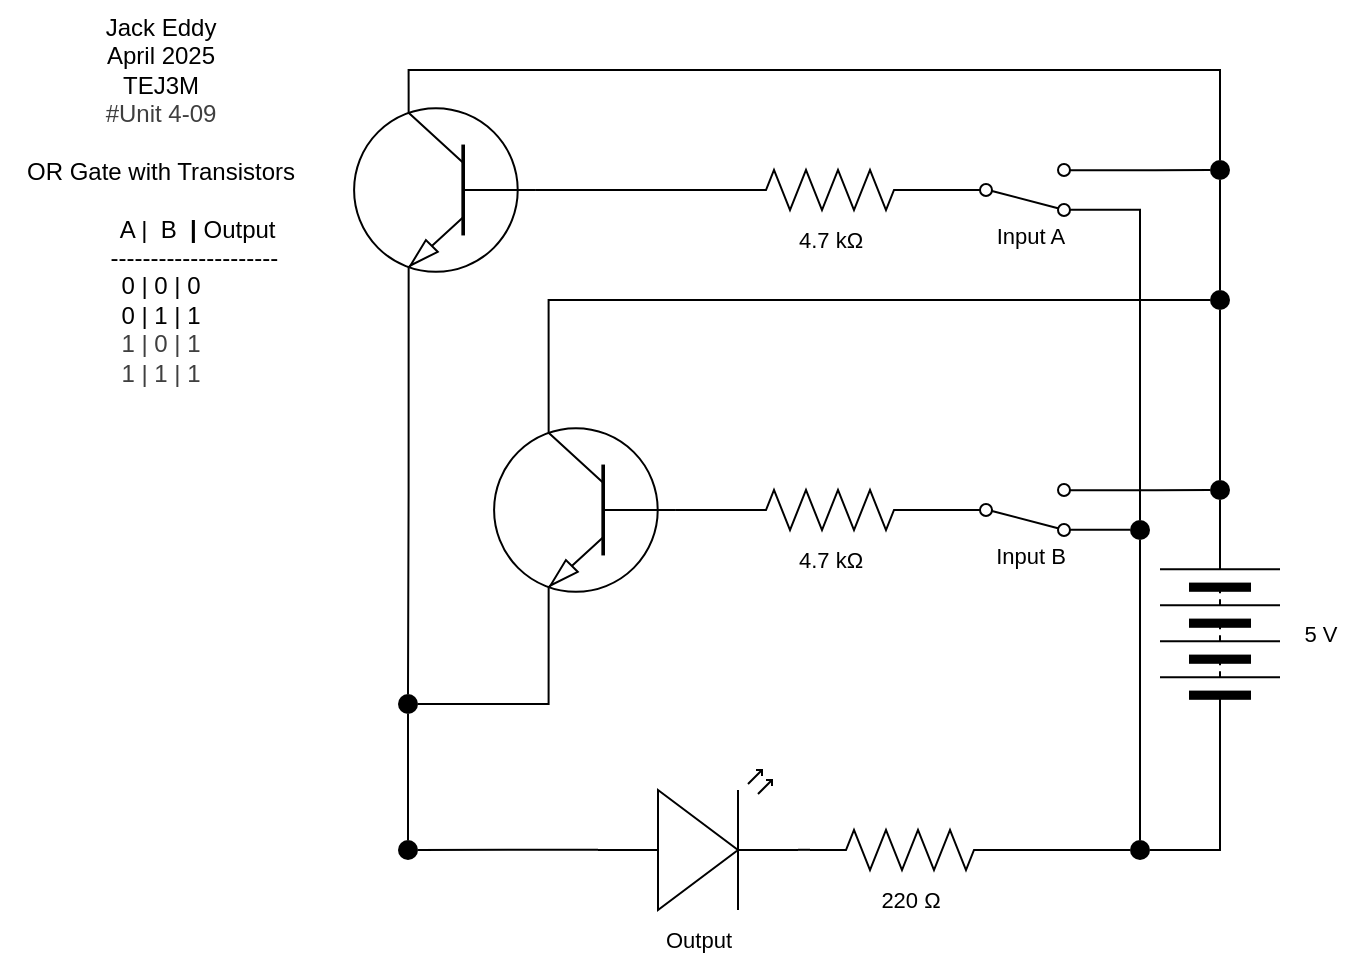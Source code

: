 <mxfile>
    <diagram id="W36Kckw_cQymW25SEzCn" name="Page-1">
        <mxGraphModel dx="579" dy="594" grid="1" gridSize="10" guides="1" tooltips="1" connect="1" arrows="1" fold="1" page="1" pageScale="1" pageWidth="827" pageHeight="1169" math="0" shadow="0">
            <root>
                <mxCell id="0"/>
                <mxCell id="1" parent="0"/>
                <mxCell id="45" style="edgeStyle=orthogonalEdgeStyle;shape=connector;rounded=0;html=1;exitX=0.7;exitY=1;exitDx=0;exitDy=0;exitPerimeter=0;entryX=1;entryY=0.5;entryDx=0;entryDy=0;strokeColor=default;align=center;verticalAlign=middle;fontFamily=Helvetica;fontSize=11;fontColor=default;labelBackgroundColor=default;endArrow=none;endFill=0;" edge="1" parent="1" source="2" target="41">
                    <mxGeometry relative="1" as="geometry"/>
                </mxCell>
                <mxCell id="53" style="edgeStyle=orthogonalEdgeStyle;shape=connector;rounded=0;html=1;exitX=0.7;exitY=0;exitDx=0;exitDy=0;exitPerimeter=0;entryX=0;entryY=0.5;entryDx=0;entryDy=0;strokeColor=default;align=center;verticalAlign=middle;fontFamily=Helvetica;fontSize=11;fontColor=default;labelBackgroundColor=default;endArrow=none;endFill=0;" edge="1" parent="1" source="2" target="47">
                    <mxGeometry relative="1" as="geometry"/>
                </mxCell>
                <mxCell id="2" value="" style="verticalLabelPosition=bottom;shadow=0;dashed=0;align=center;html=1;verticalAlign=top;shape=mxgraph.electrical.transistors.npn_transistor_1;flipH=1;" vertex="1" parent="1">
                    <mxGeometry x="260" y="260" width="95" height="100" as="geometry"/>
                </mxCell>
                <mxCell id="3" style="edgeStyle=orthogonalEdgeStyle;shape=connector;rounded=0;html=1;exitX=0.7;exitY=0;exitDx=0;exitDy=0;exitPerimeter=0;entryX=0.5;entryY=0;entryDx=0;entryDy=0;strokeColor=default;align=center;verticalAlign=middle;fontFamily=Helvetica;fontSize=11;fontColor=default;labelBackgroundColor=default;endArrow=none;endFill=0;" edge="1" parent="1" source="4" target="29">
                    <mxGeometry relative="1" as="geometry"/>
                </mxCell>
                <mxCell id="44" style="edgeStyle=orthogonalEdgeStyle;shape=connector;rounded=0;html=1;exitX=0.7;exitY=1;exitDx=0;exitDy=0;exitPerimeter=0;entryX=0.5;entryY=0;entryDx=0;entryDy=0;strokeColor=default;align=center;verticalAlign=middle;fontFamily=Helvetica;fontSize=11;fontColor=default;labelBackgroundColor=default;endArrow=none;endFill=0;" edge="1" parent="1" source="4" target="41">
                    <mxGeometry relative="1" as="geometry"/>
                </mxCell>
                <mxCell id="4" value="" style="verticalLabelPosition=bottom;shadow=0;dashed=0;align=center;html=1;verticalAlign=top;shape=mxgraph.electrical.transistors.npn_transistor_1;flipH=1;" vertex="1" parent="1">
                    <mxGeometry x="190" y="100" width="95" height="100" as="geometry"/>
                </mxCell>
                <mxCell id="6" style="edgeStyle=orthogonalEdgeStyle;shape=connector;rounded=0;html=1;exitX=1;exitY=0.5;exitDx=0;exitDy=0;exitPerimeter=0;entryX=0;entryY=0.5;entryDx=0;entryDy=0;strokeColor=default;align=center;verticalAlign=middle;fontFamily=Helvetica;fontSize=11;fontColor=default;labelBackgroundColor=default;endArrow=none;endFill=0;" edge="1" parent="1" source="7" target="13">
                    <mxGeometry relative="1" as="geometry"/>
                </mxCell>
                <mxCell id="7" value="" style="pointerEvents=1;verticalLabelPosition=bottom;shadow=0;dashed=0;align=center;html=1;verticalAlign=top;shape=mxgraph.electrical.resistors.resistor_2;fontFamily=Helvetica;fontSize=11;fontColor=default;labelBackgroundColor=default;" vertex="1" parent="1">
                    <mxGeometry x="380" y="140" width="100" height="20" as="geometry"/>
                </mxCell>
                <mxCell id="8" style="edgeStyle=orthogonalEdgeStyle;shape=connector;rounded=0;html=1;exitX=1;exitY=0.5;exitDx=0;exitDy=0;exitPerimeter=0;entryX=0;entryY=0.5;entryDx=0;entryDy=0;strokeColor=default;align=center;verticalAlign=middle;fontFamily=Helvetica;fontSize=11;fontColor=default;labelBackgroundColor=default;endArrow=none;endFill=0;" edge="1" parent="1" source="9" target="16">
                    <mxGeometry relative="1" as="geometry"/>
                </mxCell>
                <mxCell id="9" value="" style="pointerEvents=1;verticalLabelPosition=bottom;shadow=0;dashed=0;align=center;html=1;verticalAlign=top;shape=mxgraph.electrical.resistors.resistor_2;fontFamily=Helvetica;fontSize=11;fontColor=default;labelBackgroundColor=default;" vertex="1" parent="1">
                    <mxGeometry x="380" y="300" width="100" height="20" as="geometry"/>
                </mxCell>
                <mxCell id="10" style="edgeStyle=orthogonalEdgeStyle;shape=connector;rounded=0;html=1;exitX=0;exitY=0.5;exitDx=0;exitDy=0;exitPerimeter=0;entryX=0;entryY=0.5;entryDx=0;entryDy=0;entryPerimeter=0;strokeColor=default;align=center;verticalAlign=middle;fontFamily=Helvetica;fontSize=11;fontColor=default;labelBackgroundColor=default;endArrow=none;endFill=0;" edge="1" parent="1" source="7" target="4">
                    <mxGeometry relative="1" as="geometry"/>
                </mxCell>
                <mxCell id="11" style="edgeStyle=orthogonalEdgeStyle;shape=connector;rounded=0;html=1;exitX=0;exitY=0.5;exitDx=0;exitDy=0;exitPerimeter=0;entryX=0;entryY=0.5;entryDx=0;entryDy=0;entryPerimeter=0;strokeColor=default;align=center;verticalAlign=middle;fontFamily=Helvetica;fontSize=11;fontColor=default;labelBackgroundColor=default;endArrow=none;endFill=0;" edge="1" parent="1" source="2" target="9">
                    <mxGeometry relative="1" as="geometry"/>
                </mxCell>
                <mxCell id="12" style="edgeStyle=orthogonalEdgeStyle;shape=connector;rounded=0;html=1;exitX=1;exitY=0.12;exitDx=0;exitDy=0;entryX=0;entryY=0.5;entryDx=0;entryDy=0;strokeColor=default;align=center;verticalAlign=middle;fontFamily=Helvetica;fontSize=11;fontColor=default;labelBackgroundColor=default;endArrow=none;endFill=0;" edge="1" parent="1" source="13" target="29">
                    <mxGeometry relative="1" as="geometry"/>
                </mxCell>
                <mxCell id="13" value="" style="html=1;shape=mxgraph.electrical.electro-mechanical.twoWaySwitch;aspect=fixed;elSwitchState=2;flipH=0;rotation=0;flipV=1;" vertex="1" parent="1">
                    <mxGeometry x="490" y="137" width="75" height="26" as="geometry"/>
                </mxCell>
                <mxCell id="14" style="edgeStyle=orthogonalEdgeStyle;shape=connector;rounded=0;html=1;exitX=1;exitY=0.88;exitDx=0;exitDy=0;entryX=0;entryY=0.5;entryDx=0;entryDy=0;strokeColor=default;align=center;verticalAlign=middle;fontFamily=Helvetica;fontSize=11;fontColor=default;labelBackgroundColor=default;endArrow=none;endFill=0;" edge="1" parent="1" source="16" target="25">
                    <mxGeometry relative="1" as="geometry"/>
                </mxCell>
                <mxCell id="15" style="edgeStyle=orthogonalEdgeStyle;shape=connector;rounded=0;html=1;exitX=1;exitY=0.12;exitDx=0;exitDy=0;entryX=0;entryY=0.5;entryDx=0;entryDy=0;strokeColor=default;align=center;verticalAlign=middle;fontFamily=Helvetica;fontSize=11;fontColor=default;labelBackgroundColor=default;endArrow=none;endFill=0;" edge="1" parent="1" source="16" target="27">
                    <mxGeometry relative="1" as="geometry"/>
                </mxCell>
                <mxCell id="16" value="" style="html=1;shape=mxgraph.electrical.electro-mechanical.twoWaySwitch;aspect=fixed;elSwitchState=2;flipH=0;rotation=0;flipV=1;" vertex="1" parent="1">
                    <mxGeometry x="490" y="297" width="75" height="26" as="geometry"/>
                </mxCell>
                <mxCell id="52" style="edgeStyle=orthogonalEdgeStyle;shape=connector;rounded=0;html=1;exitX=0;exitY=0.57;exitDx=0;exitDy=0;exitPerimeter=0;entryX=1;entryY=0.5;entryDx=0;entryDy=0;strokeColor=default;align=center;verticalAlign=middle;fontFamily=Helvetica;fontSize=11;fontColor=default;labelBackgroundColor=default;endArrow=none;endFill=0;" edge="1" parent="1" source="17" target="49">
                    <mxGeometry relative="1" as="geometry"/>
                </mxCell>
                <mxCell id="17" value="" style="verticalLabelPosition=bottom;shadow=0;dashed=0;align=center;html=1;verticalAlign=top;shape=mxgraph.electrical.opto_electronics.led_2;pointerEvents=1;fontFamily=Helvetica;fontSize=11;fontColor=default;labelBackgroundColor=default;" vertex="1" parent="1">
                    <mxGeometry x="314" y="440" width="100" height="70" as="geometry"/>
                </mxCell>
                <mxCell id="18" style="edgeStyle=orthogonalEdgeStyle;shape=connector;rounded=0;html=1;exitX=1;exitY=0.5;exitDx=0;exitDy=0;exitPerimeter=0;entryX=0;entryY=0.5;entryDx=0;entryDy=0;strokeColor=default;align=center;verticalAlign=middle;fontFamily=Helvetica;fontSize=11;fontColor=default;labelBackgroundColor=default;endArrow=none;endFill=0;" edge="1" parent="1" source="19" target="23">
                    <mxGeometry relative="1" as="geometry"/>
                </mxCell>
                <mxCell id="19" value="" style="pointerEvents=1;verticalLabelPosition=bottom;shadow=0;dashed=0;align=center;html=1;verticalAlign=top;shape=mxgraph.electrical.resistors.resistor_2;fontFamily=Helvetica;fontSize=11;fontColor=default;labelBackgroundColor=default;" vertex="1" parent="1">
                    <mxGeometry x="420" y="470" width="100" height="20" as="geometry"/>
                </mxCell>
                <mxCell id="20" style="edgeStyle=orthogonalEdgeStyle;shape=connector;rounded=0;html=1;exitX=1;exitY=0.57;exitDx=0;exitDy=0;exitPerimeter=0;entryX=0;entryY=0.5;entryDx=0;entryDy=0;entryPerimeter=0;strokeColor=default;align=center;verticalAlign=middle;fontFamily=Helvetica;fontSize=11;fontColor=default;labelBackgroundColor=default;endArrow=none;endFill=0;" edge="1" parent="1" source="17" target="19">
                    <mxGeometry relative="1" as="geometry"/>
                </mxCell>
                <mxCell id="22" style="edgeStyle=orthogonalEdgeStyle;shape=connector;rounded=0;html=1;exitX=0.5;exitY=0;exitDx=0;exitDy=0;entryX=0.5;entryY=1;entryDx=0;entryDy=0;strokeColor=default;align=center;verticalAlign=middle;fontFamily=Helvetica;fontSize=11;fontColor=default;labelBackgroundColor=default;endArrow=none;endFill=0;" edge="1" parent="1" source="23" target="25">
                    <mxGeometry relative="1" as="geometry"/>
                </mxCell>
                <mxCell id="23" value="" style="shape=ellipse;fillColor=light-dark(#000000, #51a8ff);strokeColor=none;html=1;sketch=0;fontFamily=Helvetica;fontSize=11;fontColor=default;labelBackgroundColor=default;" vertex="1" parent="1">
                    <mxGeometry x="580" y="475" width="10" height="10" as="geometry"/>
                </mxCell>
                <mxCell id="24" style="edgeStyle=orthogonalEdgeStyle;shape=connector;rounded=0;html=1;exitX=0.5;exitY=0;exitDx=0;exitDy=0;entryX=1;entryY=0.88;entryDx=0;entryDy=0;strokeColor=default;align=center;verticalAlign=middle;fontFamily=Helvetica;fontSize=11;fontColor=default;labelBackgroundColor=default;endArrow=none;endFill=0;" edge="1" parent="1" source="25" target="13">
                    <mxGeometry relative="1" as="geometry"/>
                </mxCell>
                <mxCell id="25" value="" style="shape=ellipse;fillColor=light-dark(#000000, #51a8ff);strokeColor=none;html=1;sketch=0;fontFamily=Helvetica;fontSize=11;fontColor=default;labelBackgroundColor=default;" vertex="1" parent="1">
                    <mxGeometry x="580" y="315" width="10" height="10" as="geometry"/>
                </mxCell>
                <mxCell id="26" style="edgeStyle=orthogonalEdgeStyle;shape=connector;rounded=0;html=1;exitX=0.5;exitY=1;exitDx=0;exitDy=0;entryX=1;entryY=0.5;entryDx=0;entryDy=0;strokeColor=default;align=center;verticalAlign=middle;fontFamily=Helvetica;fontSize=11;fontColor=default;labelBackgroundColor=default;endArrow=none;endFill=0;" edge="1" parent="1" source="27" target="31">
                    <mxGeometry relative="1" as="geometry"/>
                </mxCell>
                <mxCell id="27" value="" style="shape=ellipse;fillColor=light-dark(#000000, #51a8ff);strokeColor=none;html=1;sketch=0;fontFamily=Helvetica;fontSize=11;fontColor=default;labelBackgroundColor=default;" vertex="1" parent="1">
                    <mxGeometry x="620" y="295" width="10" height="10" as="geometry"/>
                </mxCell>
                <mxCell id="28" style="edgeStyle=orthogonalEdgeStyle;shape=connector;rounded=0;html=1;exitX=0.5;exitY=1;exitDx=0;exitDy=0;entryX=0.5;entryY=0;entryDx=0;entryDy=0;strokeColor=default;align=center;verticalAlign=middle;fontFamily=Helvetica;fontSize=11;fontColor=default;labelBackgroundColor=default;endArrow=none;endFill=0;" edge="1" parent="1" source="47" target="27">
                    <mxGeometry relative="1" as="geometry"/>
                </mxCell>
                <mxCell id="29" value="" style="shape=ellipse;fillColor=light-dark(#000000, #51a8ff);strokeColor=none;html=1;sketch=0;fontFamily=Helvetica;fontSize=11;fontColor=default;labelBackgroundColor=default;" vertex="1" parent="1">
                    <mxGeometry x="620" y="135" width="10" height="10" as="geometry"/>
                </mxCell>
                <mxCell id="30" style="edgeStyle=orthogonalEdgeStyle;shape=connector;rounded=0;html=1;exitX=0;exitY=0.5;exitDx=0;exitDy=0;entryX=1;entryY=0.5;entryDx=0;entryDy=0;strokeColor=default;align=center;verticalAlign=middle;fontFamily=Helvetica;fontSize=11;fontColor=default;labelBackgroundColor=default;endArrow=none;endFill=0;" edge="1" parent="1" source="31" target="23">
                    <mxGeometry relative="1" as="geometry"/>
                </mxCell>
                <mxCell id="31" value="" style="pointerEvents=1;verticalLabelPosition=bottom;shadow=0;dashed=0;align=center;html=1;verticalAlign=top;shape=mxgraph.electrical.miscellaneous.batteryStack;rotation=-90;" vertex="1" parent="1">
                    <mxGeometry x="575" y="342" width="100" height="60" as="geometry"/>
                </mxCell>
                <mxCell id="32" value="5 V" style="text;html=1;align=center;verticalAlign=middle;resizable=0;points=[];autosize=1;strokeColor=none;fillColor=none;fontFamily=Helvetica;fontSize=11;fontColor=default;labelBackgroundColor=default;" vertex="1" parent="1">
                    <mxGeometry x="655" y="357" width="40" height="30" as="geometry"/>
                </mxCell>
                <mxCell id="33" value="220 Ω" style="text;html=1;align=center;verticalAlign=middle;resizable=0;points=[];autosize=1;strokeColor=none;fillColor=none;fontFamily=Helvetica;fontSize=11;fontColor=default;labelBackgroundColor=default;" vertex="1" parent="1">
                    <mxGeometry x="445" y="490" width="50" height="30" as="geometry"/>
                </mxCell>
                <mxCell id="34" value="4.7 kΩ" style="text;html=1;align=center;verticalAlign=middle;resizable=0;points=[];autosize=1;strokeColor=none;fillColor=none;fontFamily=Helvetica;fontSize=11;fontColor=default;labelBackgroundColor=default;" vertex="1" parent="1">
                    <mxGeometry x="400" y="320" width="60" height="30" as="geometry"/>
                </mxCell>
                <mxCell id="35" value="4.7 kΩ" style="text;html=1;align=center;verticalAlign=middle;resizable=0;points=[];autosize=1;strokeColor=none;fillColor=none;fontFamily=Helvetica;fontSize=11;fontColor=default;labelBackgroundColor=default;" vertex="1" parent="1">
                    <mxGeometry x="400" y="160" width="60" height="30" as="geometry"/>
                </mxCell>
                <mxCell id="36" value="Input A" style="text;html=1;align=center;verticalAlign=middle;resizable=0;points=[];autosize=1;strokeColor=none;fillColor=none;fontFamily=Helvetica;fontSize=11;fontColor=default;labelBackgroundColor=default;" vertex="1" parent="1">
                    <mxGeometry x="500" y="158" width="60" height="30" as="geometry"/>
                </mxCell>
                <mxCell id="37" value="Input B" style="text;html=1;align=center;verticalAlign=middle;resizable=0;points=[];autosize=1;strokeColor=none;fillColor=none;fontFamily=Helvetica;fontSize=11;fontColor=default;labelBackgroundColor=default;" vertex="1" parent="1">
                    <mxGeometry x="500" y="318" width="60" height="30" as="geometry"/>
                </mxCell>
                <mxCell id="38" value="Output" style="text;html=1;align=center;verticalAlign=middle;resizable=0;points=[];autosize=1;strokeColor=none;fillColor=none;fontFamily=Helvetica;fontSize=11;fontColor=default;labelBackgroundColor=default;" vertex="1" parent="1">
                    <mxGeometry x="334" y="510" width="60" height="30" as="geometry"/>
                </mxCell>
                <mxCell id="39" value="Jack Eddy&lt;div&gt;&lt;font color=&quot;#000000&quot;&gt;April 2025&lt;br&gt;&lt;/font&gt;&lt;div&gt;&lt;span style=&quot;background-color: transparent;&quot;&gt;TEJ3M&lt;/span&gt;&lt;/div&gt;&lt;/div&gt;&lt;div&gt;&lt;div style=&quot;color: rgb(63, 63, 63);&quot;&gt;#Unit 4-09&lt;/div&gt;&lt;/div&gt;&lt;div&gt;&lt;br&gt;&lt;/div&gt;&lt;div&gt;OR Gate with Transistors&lt;/div&gt;&lt;div&gt;&lt;br&gt;&lt;/div&gt;&lt;div&gt;&amp;nbsp; &amp;nbsp; &amp;nbsp; &amp;nbsp; &amp;nbsp; &amp;nbsp;A |&amp;nbsp; B&amp;nbsp;&amp;nbsp;&lt;b&gt;|&lt;/b&gt; Output&lt;/div&gt;&lt;div&gt;&amp;nbsp; &amp;nbsp; &amp;nbsp; &amp;nbsp; &amp;nbsp; -------&lt;span style=&quot;background-color: transparent;&quot;&gt;--------------&lt;/span&gt;&lt;/div&gt;&lt;div&gt;0 | 0 | 0&lt;/div&gt;&lt;div&gt;0 | 1 | 1&lt;/div&gt;&lt;div&gt;&lt;div style=&quot;color: rgb(63, 63, 63); scrollbar-color: rgb(226, 226, 226) rgb(251, 251, 251);&quot;&gt;1 | 0 | 1&lt;/div&gt;&lt;div style=&quot;color: rgb(63, 63, 63); scrollbar-color: rgb(226, 226, 226) rgb(251, 251, 251);&quot;&gt;1 | 1 | 1&lt;/div&gt;&lt;/div&gt;" style="text;html=1;align=center;verticalAlign=middle;resizable=0;points=[];autosize=1;strokeColor=none;fillColor=none;" vertex="1" parent="1">
                    <mxGeometry x="15" y="55" width="160" height="200" as="geometry"/>
                </mxCell>
                <mxCell id="51" style="edgeStyle=orthogonalEdgeStyle;shape=connector;rounded=0;html=1;exitX=0.5;exitY=1;exitDx=0;exitDy=0;entryX=0.5;entryY=0;entryDx=0;entryDy=0;strokeColor=default;align=center;verticalAlign=middle;fontFamily=Helvetica;fontSize=11;fontColor=default;labelBackgroundColor=default;endArrow=none;endFill=0;" edge="1" parent="1" source="41" target="49">
                    <mxGeometry relative="1" as="geometry"/>
                </mxCell>
                <mxCell id="41" value="" style="shape=ellipse;fillColor=light-dark(#000000, #51a8ff);strokeColor=none;html=1;sketch=0;fontFamily=Helvetica;fontSize=11;fontColor=default;labelBackgroundColor=default;" vertex="1" parent="1">
                    <mxGeometry x="214" y="402" width="10" height="10" as="geometry"/>
                </mxCell>
                <mxCell id="48" value="" style="edgeStyle=orthogonalEdgeStyle;shape=connector;rounded=0;html=1;exitX=0.5;exitY=1;exitDx=0;exitDy=0;entryX=0.5;entryY=0;entryDx=0;entryDy=0;strokeColor=default;align=center;verticalAlign=middle;fontFamily=Helvetica;fontSize=11;fontColor=default;labelBackgroundColor=default;endArrow=none;endFill=0;" edge="1" parent="1" source="29" target="47">
                    <mxGeometry relative="1" as="geometry">
                        <mxPoint x="625" y="145" as="sourcePoint"/>
                        <mxPoint x="625" y="295" as="targetPoint"/>
                    </mxGeometry>
                </mxCell>
                <mxCell id="47" value="" style="shape=ellipse;fillColor=light-dark(#000000, #51a8ff);strokeColor=none;html=1;sketch=0;fontFamily=Helvetica;fontSize=11;fontColor=default;labelBackgroundColor=default;" vertex="1" parent="1">
                    <mxGeometry x="620" y="200" width="10" height="10" as="geometry"/>
                </mxCell>
                <mxCell id="49" value="" style="shape=ellipse;fillColor=light-dark(#000000, #51a8ff);strokeColor=none;html=1;sketch=0;fontFamily=Helvetica;fontSize=11;fontColor=default;labelBackgroundColor=default;" vertex="1" parent="1">
                    <mxGeometry x="214" y="475" width="10" height="10" as="geometry"/>
                </mxCell>
            </root>
        </mxGraphModel>
    </diagram>
</mxfile>